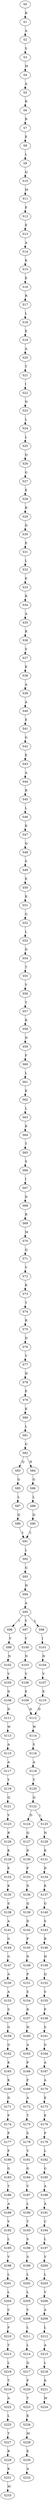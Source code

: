 strict digraph  {
	S0 -> S1 [ label = R ];
	S1 -> S2 [ label = A ];
	S2 -> S3 [ label = S ];
	S3 -> S4 [ label = M ];
	S4 -> S5 [ label = A ];
	S5 -> S6 [ label = R ];
	S6 -> S7 [ label = R ];
	S7 -> S8 [ label = E ];
	S8 -> S9 [ label = L ];
	S9 -> S10 [ label = Q ];
	S10 -> S11 [ label = M ];
	S11 -> S12 [ label = E ];
	S12 -> S13 [ label = E ];
	S13 -> S14 [ label = A ];
	S14 -> S15 [ label = K ];
	S15 -> S16 [ label = E ];
	S16 -> S17 [ label = R ];
	S17 -> S18 [ label = L ];
	S18 -> S19 [ label = E ];
	S19 -> S20 [ label = A ];
	S20 -> S21 [ label = T ];
	S21 -> S22 [ label = I ];
	S22 -> S23 [ label = N ];
	S23 -> S24 [ label = L ];
	S24 -> S25 [ label = L ];
	S25 -> S26 [ label = Q ];
	S26 -> S27 [ label = G ];
	S27 -> S28 [ label = E ];
	S28 -> S29 [ label = R ];
	S29 -> S30 [ label = D ];
	S30 -> S31 [ label = E ];
	S31 -> S32 [ label = L ];
	S32 -> S33 [ label = E ];
	S33 -> S34 [ label = R ];
	S34 -> S35 [ label = A ];
	S35 -> S36 [ label = R ];
	S36 -> S37 [ label = S ];
	S37 -> S38 [ label = K ];
	S38 -> S39 [ label = A ];
	S39 -> S40 [ label = A ];
	S40 -> S41 [ label = E ];
	S41 -> S42 [ label = G ];
	S42 -> S43 [ label = E ];
	S43 -> S44 [ label = A ];
	S44 -> S45 [ label = R ];
	S45 -> S46 [ label = L ];
	S46 -> S47 [ label = K ];
	S47 -> S48 [ label = Q ];
	S48 -> S49 [ label = S ];
	S49 -> S50 [ label = E ];
	S50 -> S51 [ label = K ];
	S51 -> S52 [ label = G ];
	S52 -> S53 [ label = L ];
	S53 -> S54 [ label = D ];
	S54 -> S55 [ label = T ];
	S55 -> S56 [ label = V ];
	S56 -> S57 [ label = T ];
	S57 -> S58 [ label = R ];
	S58 -> S59 [ label = N ];
	S59 -> S60 [ label = F ];
	S60 -> S61 [ label = L ];
	S61 -> S62 [ label = K ];
	S62 -> S63 [ label = L ];
	S63 -> S64 [ label = K ];
	S64 -> S65 [ label = T ];
	S65 -> S66 [ label = S ];
	S66 -> S67 [ label = I ];
	S67 -> S68 [ label = D ];
	S68 -> S69 [ label = R ];
	S69 -> S70 [ label = M ];
	S70 -> S71 [ label = Q ];
	S71 -> S72 [ label = V ];
	S72 -> S73 [ label = K ];
	S73 -> S74 [ label = T ];
	S74 -> S75 [ label = R ];
	S75 -> S76 [ label = D ];
	S76 -> S77 [ label = V ];
	S77 -> S78 [ label = H ];
	S78 -> S79 [ label = E ];
	S79 -> S80 [ label = K ];
	S80 -> S81 [ label = L ];
	S81 -> S82 [ label = G ];
	S82 -> S83 [ label = Q ];
	S82 -> S84 [ label = H ];
	S83 -> S85 [ label = G ];
	S84 -> S86 [ label = G ];
	S85 -> S87 [ label = L ];
	S86 -> S88 [ label = L ];
	S87 -> S89 [ label = Q ];
	S88 -> S90 [ label = Q ];
	S89 -> S91 [ label = L ];
	S90 -> S91 [ label = L ];
	S91 -> S92 [ label = L ];
	S92 -> S93 [ label = G ];
	S93 -> S94 [ label = H ];
	S94 -> S95 [ label = A ];
	S95 -> S96 [ label = I ];
	S95 -> S97 [ label = V ];
	S95 -> S98 [ label = L ];
	S96 -> S99 [ label = V ];
	S97 -> S100 [ label = V ];
	S98 -> S101 [ label = I ];
	S99 -> S102 [ label = N ];
	S100 -> S103 [ label = N ];
	S101 -> S104 [ label = N ];
	S102 -> S105 [ label = V ];
	S103 -> S106 [ label = V ];
	S104 -> S107 [ label = V ];
	S105 -> S108 [ label = D ];
	S106 -> S109 [ label = E ];
	S107 -> S110 [ label = E ];
	S108 -> S111 [ label = D ];
	S109 -> S112 [ label = D ];
	S110 -> S112 [ label = D ];
	S111 -> S113 [ label = W ];
	S112 -> S114 [ label = W ];
	S113 -> S115 [ label = A ];
	S114 -> S116 [ label = S ];
	S115 -> S117 [ label = A ];
	S116 -> S118 [ label = A ];
	S117 -> S119 [ label = Y ];
	S118 -> S120 [ label = Y ];
	S119 -> S121 [ label = Q ];
	S120 -> S122 [ label = Q ];
	S121 -> S123 [ label = V ];
	S122 -> S124 [ label = D ];
	S122 -> S125 [ label = L ];
	S123 -> S126 [ label = R ];
	S124 -> S127 [ label = Q ];
	S125 -> S128 [ label = N ];
	S126 -> S129 [ label = K ];
	S127 -> S130 [ label = D ];
	S128 -> S131 [ label = K ];
	S129 -> S132 [ label = E ];
	S130 -> S133 [ label = P ];
	S131 -> S134 [ label = D ];
	S132 -> S135 [ label = K ];
	S133 -> S136 [ label = D ];
	S134 -> S137 [ label = K ];
	S135 -> S138 [ label = S ];
	S136 -> S139 [ label = Q ];
	S137 -> S140 [ label = G ];
	S138 -> S141 [ label = A ];
	S139 -> S142 [ label = D ];
	S140 -> S143 [ label = S ];
	S141 -> S144 [ label = G ];
	S142 -> S145 [ label = P ];
	S143 -> S146 [ label = R ];
	S144 -> S147 [ label = G ];
	S145 -> S148 [ label = D ];
	S146 -> S149 [ label = H ];
	S147 -> S150 [ label = A ];
	S148 -> S151 [ label = P ];
	S149 -> S152 [ label = Q ];
	S150 -> S153 [ label = A ];
	S151 -> S154 [ label = S ];
	S152 -> S155 [ label = S ];
	S153 -> S156 [ label = S ];
	S154 -> S157 [ label = R ];
	S155 -> S158 [ label = P ];
	S156 -> S159 [ label = G ];
	S157 -> S160 [ label = H ];
	S158 -> S161 [ label = S ];
	S159 -> S162 [ label = G ];
	S160 -> S163 [ label = A ];
	S161 -> S164 [ label = G ];
	S162 -> S165 [ label = K ];
	S163 -> S166 [ label = P ];
	S164 -> S167 [ label = A ];
	S165 -> S168 [ label = K ];
	S166 -> S169 [ label = F ];
	S167 -> S170 [ label = A ];
	S168 -> S171 [ label = D ];
	S169 -> S172 [ label = A ];
	S170 -> S173 [ label = E ];
	S171 -> S174 [ label = F ];
	S172 -> S175 [ label = T ];
	S173 -> S176 [ label = E ];
	S174 -> S177 [ label = P ];
	S175 -> S178 [ label = S ];
	S176 -> S179 [ label = P ];
	S177 -> S180 [ label = F ];
	S178 -> S181 [ label = V ];
	S179 -> S182 [ label = L ];
	S180 -> S183 [ label = G ];
	S181 -> S184 [ label = G ];
	S182 -> S185 [ label = G ];
	S183 -> S186 [ label = T ];
	S184 -> S187 [ label = V ];
	S185 -> S188 [ label = A ];
	S186 -> S189 [ label = A ];
	S187 -> S190 [ label = L ];
	S188 -> S191 [ label = A ];
	S189 -> S192 [ label = V ];
	S190 -> S193 [ label = T ];
	S191 -> S194 [ label = C ];
	S192 -> S195 [ label = L ];
	S193 -> S196 [ label = S ];
	S194 -> S197 [ label = L ];
	S195 -> S198 [ label = V ];
	S196 -> S199 [ label = S ];
	S197 -> S200 [ label = V ];
	S198 -> S201 [ label = L ];
	S199 -> S202 [ label = L ];
	S200 -> S203 [ label = L ];
	S201 -> S204 [ label = L ];
	S202 -> S205 [ label = L ];
	S203 -> S206 [ label = V ];
	S204 -> S207 [ label = C ];
	S205 -> S208 [ label = V ];
	S206 -> S209 [ label = A ];
	S207 -> S210 [ label = F ];
	S208 -> S211 [ label = L ];
	S209 -> S212 [ label = L ];
	S210 -> S213 [ label = T ];
	S211 -> S214 [ label = L ];
	S212 -> S215 [ label = A ];
	S213 -> S216 [ label = L ];
	S214 -> S217 [ label = Q ];
	S215 -> S218 [ label = L ];
	S216 -> S219 [ label = T ];
	S217 -> S220 [ label = P ];
	S218 -> S221 [ label = K ];
	S219 -> S222 [ label = A ];
	S220 -> S223 [ label = T ];
	S221 -> S224 [ label = M ];
	S222 -> S225 [ label = L ];
	S223 -> S226 [ label = K ];
	S225 -> S227 [ label = T ];
	S226 -> S228 [ label = M ];
	S227 -> S229 [ label = R ];
	S228 -> S230 [ label = E ];
	S229 -> S231 [ label = K ];
	S230 -> S232 [ label = A ];
	S231 -> S233 [ label = M ];
}
